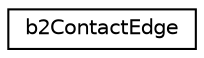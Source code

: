 digraph "Graphical Class Hierarchy"
{
 // LATEX_PDF_SIZE
  edge [fontname="Helvetica",fontsize="10",labelfontname="Helvetica",labelfontsize="10"];
  node [fontname="Helvetica",fontsize="10",shape=record];
  rankdir="LR";
  Node0 [label="b2ContactEdge",height=0.2,width=0.4,color="black", fillcolor="white", style="filled",URL="$structb2ContactEdge.html",tooltip=" "];
}
